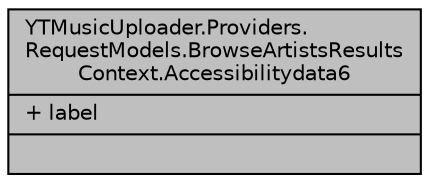 digraph "YTMusicUploader.Providers.RequestModels.BrowseArtistsResultsContext.Accessibilitydata6"
{
 // LATEX_PDF_SIZE
  edge [fontname="Helvetica",fontsize="10",labelfontname="Helvetica",labelfontsize="10"];
  node [fontname="Helvetica",fontsize="10",shape=record];
  Node1 [label="{YTMusicUploader.Providers.\lRequestModels.BrowseArtistsResults\lContext.Accessibilitydata6\n|+ label\l|}",height=0.2,width=0.4,color="black", fillcolor="grey75", style="filled", fontcolor="black",tooltip=" "];
}

